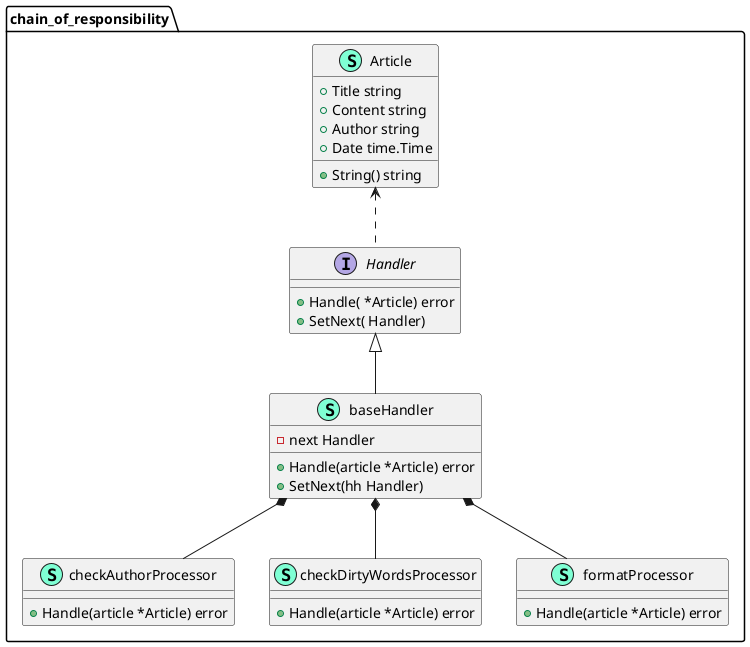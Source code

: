 @startuml
namespace chain_of_responsibility {
    class Article << (S,Aquamarine) >> {
        + Title string
        + Content string
        + Author string
        + Date time.Time

        + String() string

    }
    interface Handler  {
        + Handle( *Article) error
        + SetNext( Handler) 

    }
    class baseHandler << (S,Aquamarine) >> {
        - next Handler

        + Handle(article *Article) error
        + SetNext(hh Handler) 

    }
    class checkAuthorProcessor << (S,Aquamarine) >> {
        + Handle(article *Article) error

    }
    class checkDirtyWordsProcessor << (S,Aquamarine) >> {
        + Handle(article *Article) error

    }
    class formatProcessor << (S,Aquamarine) >> {
        + Handle(article *Article) error

    }
}
"chain_of_responsibility.baseHandler" *-- "chain_of_responsibility.checkAuthorProcessor"
"chain_of_responsibility.baseHandler" *-- "chain_of_responsibility.checkDirtyWordsProcessor"
"chain_of_responsibility.baseHandler" *-- "chain_of_responsibility.formatProcessor"

"chain_of_responsibility.Handler" <|-- "chain_of_responsibility.baseHandler"
"chain_of_responsibility.Handler" .up.> "chain_of_responsibility.Article"

@enduml
